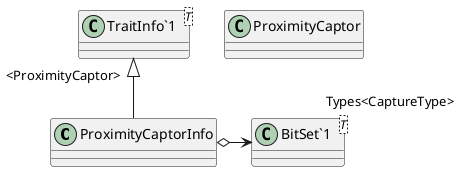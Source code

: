 @startuml
class ProximityCaptorInfo {
}
class ProximityCaptor {
}
class "TraitInfo`1"<T> {
}
class "BitSet`1"<T> {
}
"TraitInfo`1" "<ProximityCaptor>" <|-- ProximityCaptorInfo
ProximityCaptorInfo o-> "Types<CaptureType>" "BitSet`1"
@enduml
